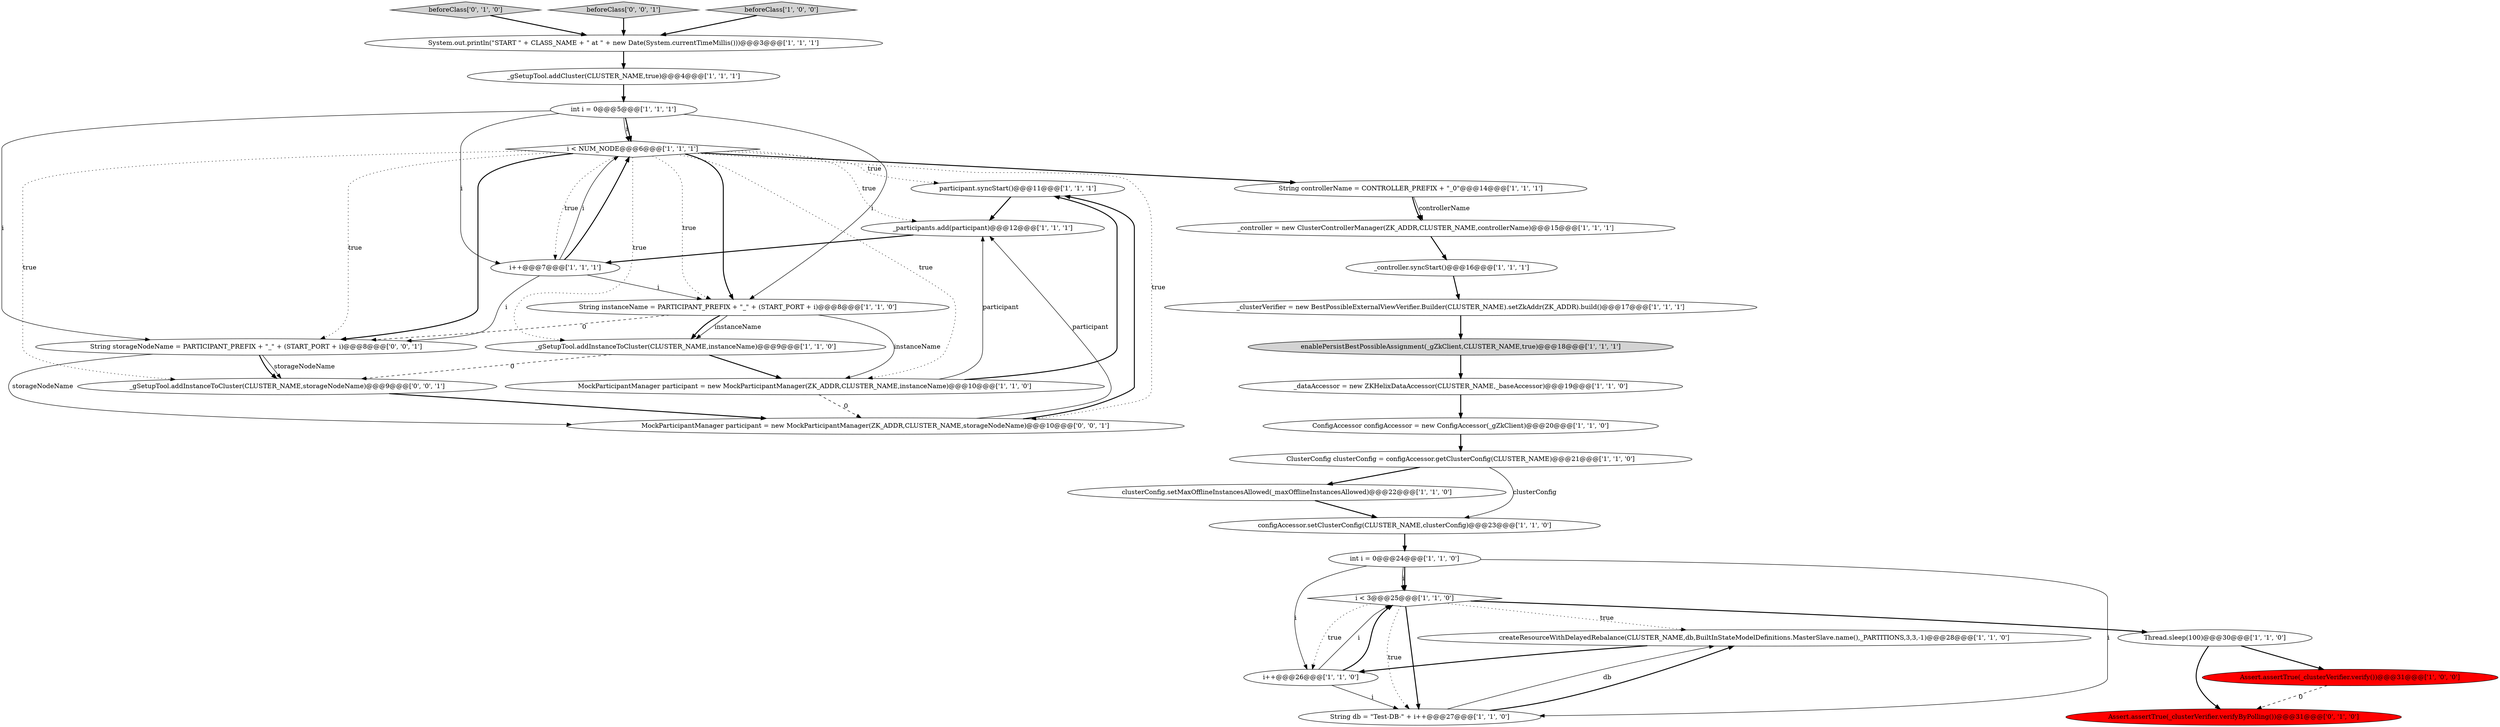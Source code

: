 digraph {
4 [style = filled, label = "_clusterVerifier = new BestPossibleExternalViewVerifier.Builder(CLUSTER_NAME).setZkAddr(ZK_ADDR).build()@@@17@@@['1', '1', '1']", fillcolor = white, shape = ellipse image = "AAA0AAABBB1BBB"];
7 [style = filled, label = "int i = 0@@@5@@@['1', '1', '1']", fillcolor = white, shape = ellipse image = "AAA0AAABBB1BBB"];
19 [style = filled, label = "enablePersistBestPossibleAssignment(_gZkClient,CLUSTER_NAME,true)@@@18@@@['1', '1', '1']", fillcolor = lightgray, shape = ellipse image = "AAA0AAABBB1BBB"];
1 [style = filled, label = "participant.syncStart()@@@11@@@['1', '1', '1']", fillcolor = white, shape = ellipse image = "AAA0AAABBB1BBB"];
6 [style = filled, label = "String instanceName = PARTICIPANT_PREFIX + \"_\" + (START_PORT + i)@@@8@@@['1', '1', '0']", fillcolor = white, shape = ellipse image = "AAA0AAABBB1BBB"];
14 [style = filled, label = "i < 3@@@25@@@['1', '1', '0']", fillcolor = white, shape = diamond image = "AAA0AAABBB1BBB"];
9 [style = filled, label = "_gSetupTool.addInstanceToCluster(CLUSTER_NAME,instanceName)@@@9@@@['1', '1', '0']", fillcolor = white, shape = ellipse image = "AAA0AAABBB1BBB"];
10 [style = filled, label = "i++@@@7@@@['1', '1', '1']", fillcolor = white, shape = ellipse image = "AAA0AAABBB1BBB"];
22 [style = filled, label = "configAccessor.setClusterConfig(CLUSTER_NAME,clusterConfig)@@@23@@@['1', '1', '0']", fillcolor = white, shape = ellipse image = "AAA0AAABBB1BBB"];
32 [style = filled, label = "MockParticipantManager participant = new MockParticipantManager(ZK_ADDR,CLUSTER_NAME,storageNodeName)@@@10@@@['0', '0', '1']", fillcolor = white, shape = ellipse image = "AAA0AAABBB3BBB"];
29 [style = filled, label = "beforeClass['0', '1', '0']", fillcolor = lightgray, shape = diamond image = "AAA0AAABBB2BBB"];
17 [style = filled, label = "_dataAccessor = new ZKHelixDataAccessor(CLUSTER_NAME,_baseAccessor)@@@19@@@['1', '1', '0']", fillcolor = white, shape = ellipse image = "AAA0AAABBB1BBB"];
3 [style = filled, label = "Thread.sleep(100)@@@30@@@['1', '1', '0']", fillcolor = white, shape = ellipse image = "AAA0AAABBB1BBB"];
23 [style = filled, label = "i < NUM_NODE@@@6@@@['1', '1', '1']", fillcolor = white, shape = diamond image = "AAA0AAABBB1BBB"];
5 [style = filled, label = "createResourceWithDelayedRebalance(CLUSTER_NAME,db,BuiltInStateModelDefinitions.MasterSlave.name(),_PARTITIONS,3,3,-1)@@@28@@@['1', '1', '0']", fillcolor = white, shape = ellipse image = "AAA0AAABBB1BBB"];
24 [style = filled, label = "_controller = new ClusterControllerManager(ZK_ADDR,CLUSTER_NAME,controllerName)@@@15@@@['1', '1', '1']", fillcolor = white, shape = ellipse image = "AAA0AAABBB1BBB"];
2 [style = filled, label = "int i = 0@@@24@@@['1', '1', '0']", fillcolor = white, shape = ellipse image = "AAA0AAABBB1BBB"];
12 [style = filled, label = "ConfigAccessor configAccessor = new ConfigAccessor(_gZkClient)@@@20@@@['1', '1', '0']", fillcolor = white, shape = ellipse image = "AAA0AAABBB1BBB"];
16 [style = filled, label = "_gSetupTool.addCluster(CLUSTER_NAME,true)@@@4@@@['1', '1', '1']", fillcolor = white, shape = ellipse image = "AAA0AAABBB1BBB"];
25 [style = filled, label = "_participants.add(participant)@@@12@@@['1', '1', '1']", fillcolor = white, shape = ellipse image = "AAA0AAABBB1BBB"];
30 [style = filled, label = "_gSetupTool.addInstanceToCluster(CLUSTER_NAME,storageNodeName)@@@9@@@['0', '0', '1']", fillcolor = white, shape = ellipse image = "AAA0AAABBB3BBB"];
13 [style = filled, label = "String controllerName = CONTROLLER_PREFIX + \"_0\"@@@14@@@['1', '1', '1']", fillcolor = white, shape = ellipse image = "AAA0AAABBB1BBB"];
28 [style = filled, label = "Assert.assertTrue(_clusterVerifier.verifyByPolling())@@@31@@@['0', '1', '0']", fillcolor = red, shape = ellipse image = "AAA1AAABBB2BBB"];
8 [style = filled, label = "Assert.assertTrue(_clusterVerifier.verify())@@@31@@@['1', '0', '0']", fillcolor = red, shape = ellipse image = "AAA1AAABBB1BBB"];
31 [style = filled, label = "String storageNodeName = PARTICIPANT_PREFIX + \"_\" + (START_PORT + i)@@@8@@@['0', '0', '1']", fillcolor = white, shape = ellipse image = "AAA0AAABBB3BBB"];
15 [style = filled, label = "System.out.println(\"START \" + CLASS_NAME + \" at \" + new Date(System.currentTimeMillis()))@@@3@@@['1', '1', '1']", fillcolor = white, shape = ellipse image = "AAA0AAABBB1BBB"];
26 [style = filled, label = "String db = \"Test-DB-\" + i++@@@27@@@['1', '1', '0']", fillcolor = white, shape = ellipse image = "AAA0AAABBB1BBB"];
33 [style = filled, label = "beforeClass['0', '0', '1']", fillcolor = lightgray, shape = diamond image = "AAA0AAABBB3BBB"];
20 [style = filled, label = "clusterConfig.setMaxOfflineInstancesAllowed(_maxOfflineInstancesAllowed)@@@22@@@['1', '1', '0']", fillcolor = white, shape = ellipse image = "AAA0AAABBB1BBB"];
0 [style = filled, label = "beforeClass['1', '0', '0']", fillcolor = lightgray, shape = diamond image = "AAA0AAABBB1BBB"];
27 [style = filled, label = "i++@@@26@@@['1', '1', '0']", fillcolor = white, shape = ellipse image = "AAA0AAABBB1BBB"];
21 [style = filled, label = "ClusterConfig clusterConfig = configAccessor.getClusterConfig(CLUSTER_NAME)@@@21@@@['1', '1', '0']", fillcolor = white, shape = ellipse image = "AAA0AAABBB1BBB"];
11 [style = filled, label = "_controller.syncStart()@@@16@@@['1', '1', '1']", fillcolor = white, shape = ellipse image = "AAA0AAABBB1BBB"];
18 [style = filled, label = "MockParticipantManager participant = new MockParticipantManager(ZK_ADDR,CLUSTER_NAME,instanceName)@@@10@@@['1', '1', '0']", fillcolor = white, shape = ellipse image = "AAA0AAABBB1BBB"];
23->31 [style = bold, label=""];
14->3 [style = bold, label=""];
29->15 [style = bold, label=""];
13->24 [style = bold, label=""];
22->2 [style = bold, label=""];
27->14 [style = bold, label=""];
10->23 [style = solid, label="i"];
33->15 [style = bold, label=""];
23->6 [style = dotted, label="true"];
12->21 [style = bold, label=""];
26->5 [style = bold, label=""];
18->25 [style = solid, label="participant"];
14->26 [style = dotted, label="true"];
31->30 [style = solid, label="storageNodeName"];
11->4 [style = bold, label=""];
4->19 [style = bold, label=""];
16->7 [style = bold, label=""];
13->24 [style = solid, label="controllerName"];
7->31 [style = solid, label="i"];
7->23 [style = solid, label="i"];
6->9 [style = solid, label="instanceName"];
30->32 [style = bold, label=""];
2->27 [style = solid, label="i"];
23->30 [style = dotted, label="true"];
6->31 [style = dashed, label="0"];
19->17 [style = bold, label=""];
26->5 [style = solid, label="db"];
7->10 [style = solid, label="i"];
14->27 [style = dotted, label="true"];
15->16 [style = bold, label=""];
8->28 [style = dashed, label="0"];
0->15 [style = bold, label=""];
10->6 [style = solid, label="i"];
27->14 [style = solid, label="i"];
23->9 [style = dotted, label="true"];
20->22 [style = bold, label=""];
23->32 [style = dotted, label="true"];
14->26 [style = bold, label=""];
10->31 [style = solid, label="i"];
3->28 [style = bold, label=""];
17->12 [style = bold, label=""];
21->22 [style = solid, label="clusterConfig"];
23->10 [style = dotted, label="true"];
9->18 [style = bold, label=""];
21->20 [style = bold, label=""];
23->18 [style = dotted, label="true"];
23->1 [style = dotted, label="true"];
18->1 [style = bold, label=""];
14->5 [style = dotted, label="true"];
6->18 [style = solid, label="instanceName"];
23->13 [style = bold, label=""];
10->23 [style = bold, label=""];
24->11 [style = bold, label=""];
2->26 [style = solid, label="i"];
3->8 [style = bold, label=""];
23->6 [style = bold, label=""];
7->23 [style = bold, label=""];
2->14 [style = bold, label=""];
32->1 [style = bold, label=""];
31->30 [style = bold, label=""];
2->14 [style = solid, label="i"];
31->32 [style = solid, label="storageNodeName"];
25->10 [style = bold, label=""];
7->6 [style = solid, label="i"];
5->27 [style = bold, label=""];
6->9 [style = bold, label=""];
23->31 [style = dotted, label="true"];
1->25 [style = bold, label=""];
32->25 [style = solid, label="participant"];
23->25 [style = dotted, label="true"];
27->26 [style = solid, label="i"];
9->30 [style = dashed, label="0"];
18->32 [style = dashed, label="0"];
}
